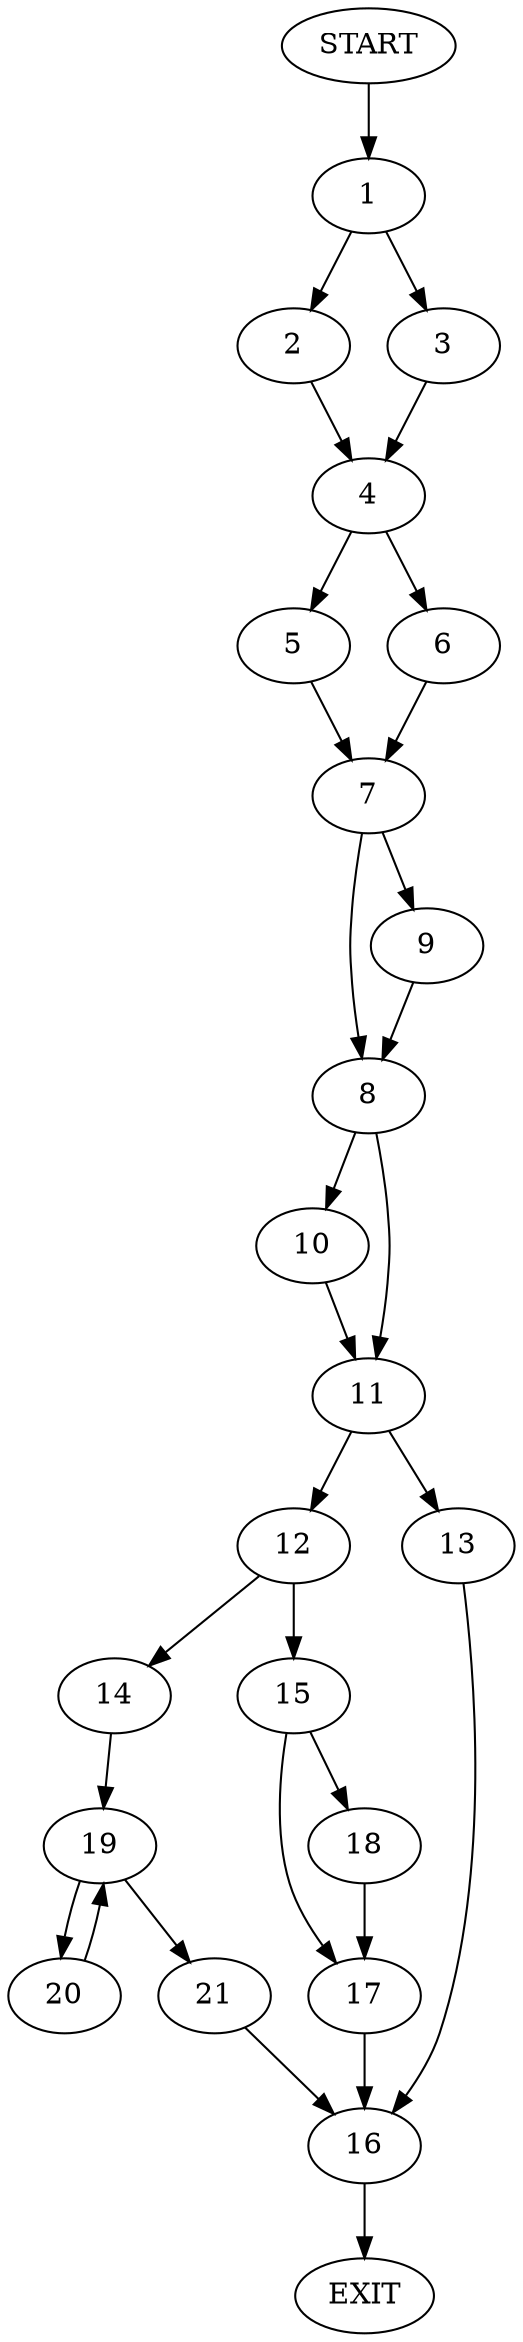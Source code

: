 digraph {
0 [label="START"]
22 [label="EXIT"]
0 -> 1
1 -> 2
1 -> 3
3 -> 4
2 -> 4
4 -> 5
4 -> 6
6 -> 7
5 -> 7
7 -> 8
7 -> 9
9 -> 8
8 -> 10
8 -> 11
11 -> 12
11 -> 13
10 -> 11
12 -> 14
12 -> 15
13 -> 16
15 -> 17
15 -> 18
14 -> 19
19 -> 20
19 -> 21
20 -> 19
21 -> 16
16 -> 22
18 -> 17
17 -> 16
}
